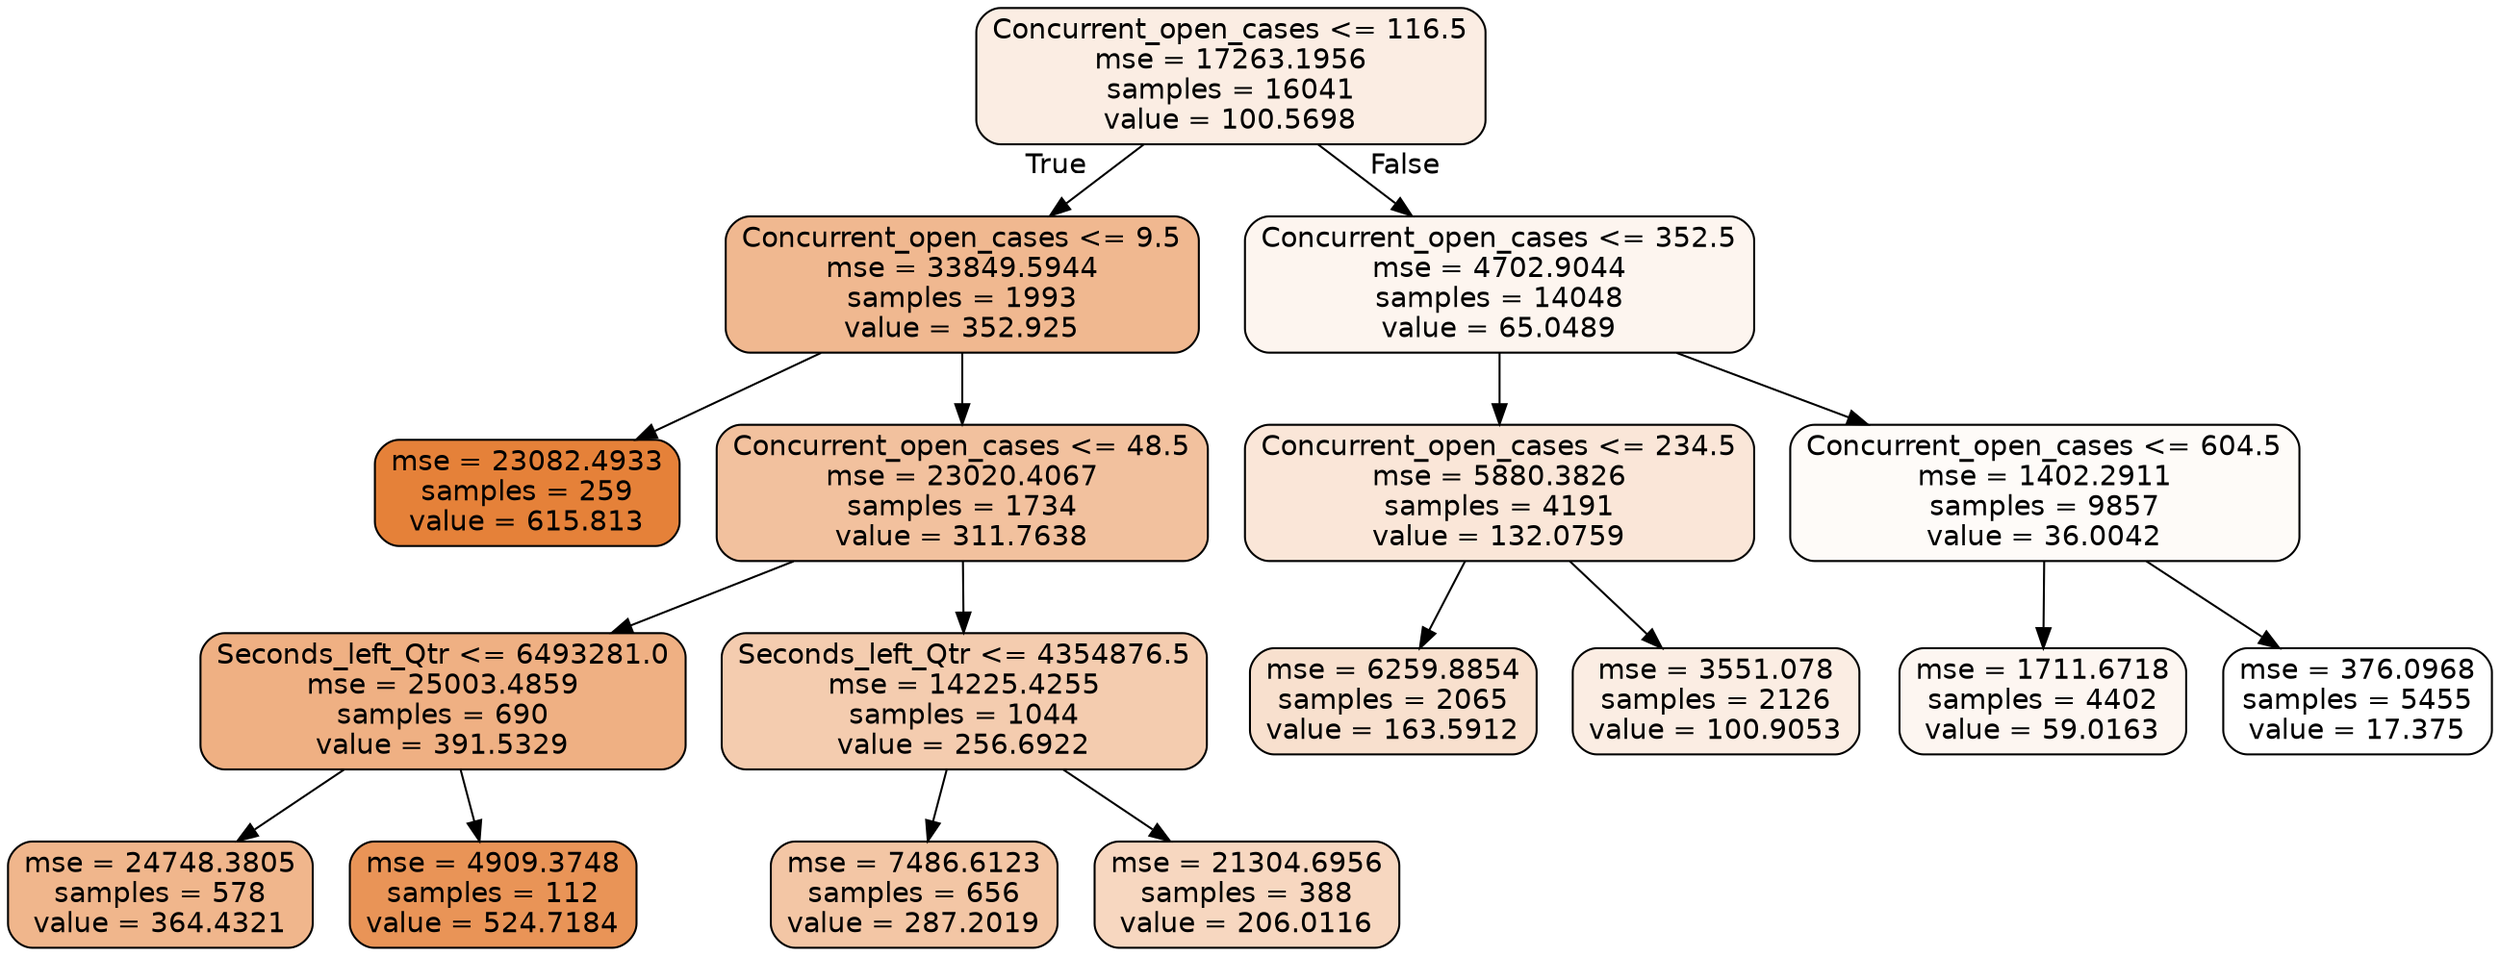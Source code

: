digraph Tree {
node [shape=box, style="filled, rounded", color="black", fontname=helvetica] ;
edge [fontname=helvetica] ;
0 [label="Concurrent_open_cases <= 116.5\nmse = 17263.1956\nsamples = 16041\nvalue = 100.5698", fillcolor="#e5813923"] ;
1 [label="Concurrent_open_cases <= 9.5\nmse = 33849.5944\nsamples = 1993\nvalue = 352.925", fillcolor="#e581398f"] ;
0 -> 1 [labeldistance=2.5, labelangle=45, headlabel="True"] ;
5 [label="mse = 23082.4933\nsamples = 259\nvalue = 615.813", fillcolor="#e58139ff"] ;
1 -> 5 ;
6 [label="Concurrent_open_cases <= 48.5\nmse = 23020.4067\nsamples = 1734\nvalue = 311.7638", fillcolor="#e581397d"] ;
1 -> 6 ;
7 [label="Seconds_left_Qtr <= 6493281.0\nmse = 25003.4859\nsamples = 690\nvalue = 391.5329", fillcolor="#e581399f"] ;
6 -> 7 ;
13 [label="mse = 24748.3805\nsamples = 578\nvalue = 364.4321", fillcolor="#e5813994"] ;
7 -> 13 ;
14 [label="mse = 4909.3748\nsamples = 112\nvalue = 524.7184", fillcolor="#e58139d8"] ;
7 -> 14 ;
8 [label="Seconds_left_Qtr <= 4354876.5\nmse = 14225.4255\nsamples = 1044\nvalue = 256.6922", fillcolor="#e5813966"] ;
6 -> 8 ;
15 [label="mse = 7486.6123\nsamples = 656\nvalue = 287.2019", fillcolor="#e5813973"] ;
8 -> 15 ;
16 [label="mse = 21304.6956\nsamples = 388\nvalue = 206.0116", fillcolor="#e5813950"] ;
8 -> 16 ;
2 [label="Concurrent_open_cases <= 352.5\nmse = 4702.9044\nsamples = 14048\nvalue = 65.0489", fillcolor="#e5813914"] ;
0 -> 2 [labeldistance=2.5, labelangle=-45, headlabel="False"] ;
3 [label="Concurrent_open_cases <= 234.5\nmse = 5880.3826\nsamples = 4191\nvalue = 132.0759", fillcolor="#e5813931"] ;
2 -> 3 ;
11 [label="mse = 6259.8854\nsamples = 2065\nvalue = 163.5912", fillcolor="#e581393e"] ;
3 -> 11 ;
12 [label="mse = 3551.078\nsamples = 2126\nvalue = 100.9053", fillcolor="#e5813924"] ;
3 -> 12 ;
4 [label="Concurrent_open_cases <= 604.5\nmse = 1402.2911\nsamples = 9857\nvalue = 36.0042", fillcolor="#e5813908"] ;
2 -> 4 ;
9 [label="mse = 1711.6718\nsamples = 4402\nvalue = 59.0163", fillcolor="#e5813912"] ;
4 -> 9 ;
10 [label="mse = 376.0968\nsamples = 5455\nvalue = 17.375", fillcolor="#e5813900"] ;
4 -> 10 ;
}